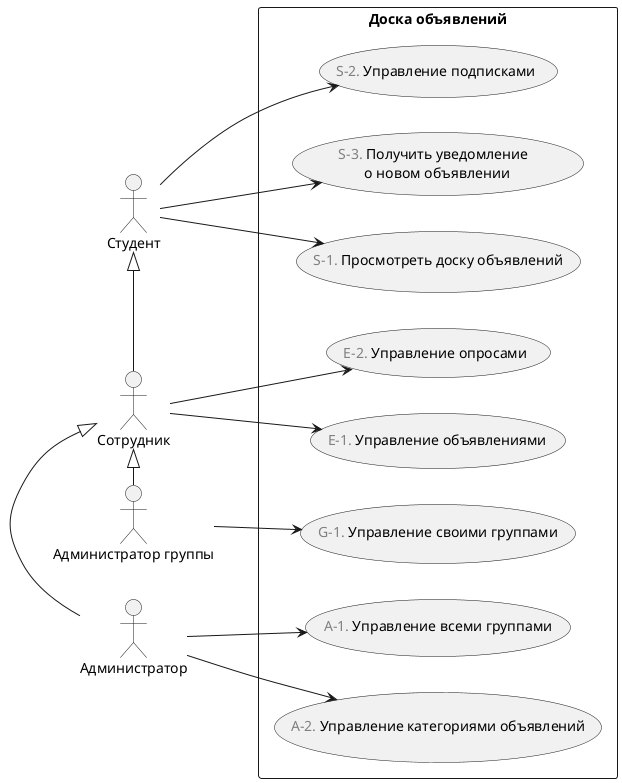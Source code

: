 ﻿@startuml
'https://plantuml.com/use-case-diagram 

left to right direction

:Студент: as student
:Сотрудник: as employee
:Администратор группы: as groupAdmin
:Администратор: as admin

rectangle "Доска объявлений" {
    student --> (<font color="gray">S-1.</font> Просмотреть доску объявлений)
    student --> (<font color="gray">S-2.</font> Управление подписками)
    student --> (<font color="gray">S-3.</font> Получить уведомление \n о новом объявлении)
    
    student <|-r- employee
    employee --> (<font color="gray">E-2.</font> Управление опросами)
    employee --> (<font color="gray">E-1.</font> Управление объявлениями)
    
    employee <|-r- admin
    admin --> (<font color="gray">A-2.</font> Управление категориями объявлений)
    admin --> (<font color="gray">A-1.</font> Управление всеми группами)
    
    employee <|-r- groupAdmin
    groupAdmin --> (<font color="gray">G-1.</font> Управление своими группами)
    
}

@enduml
